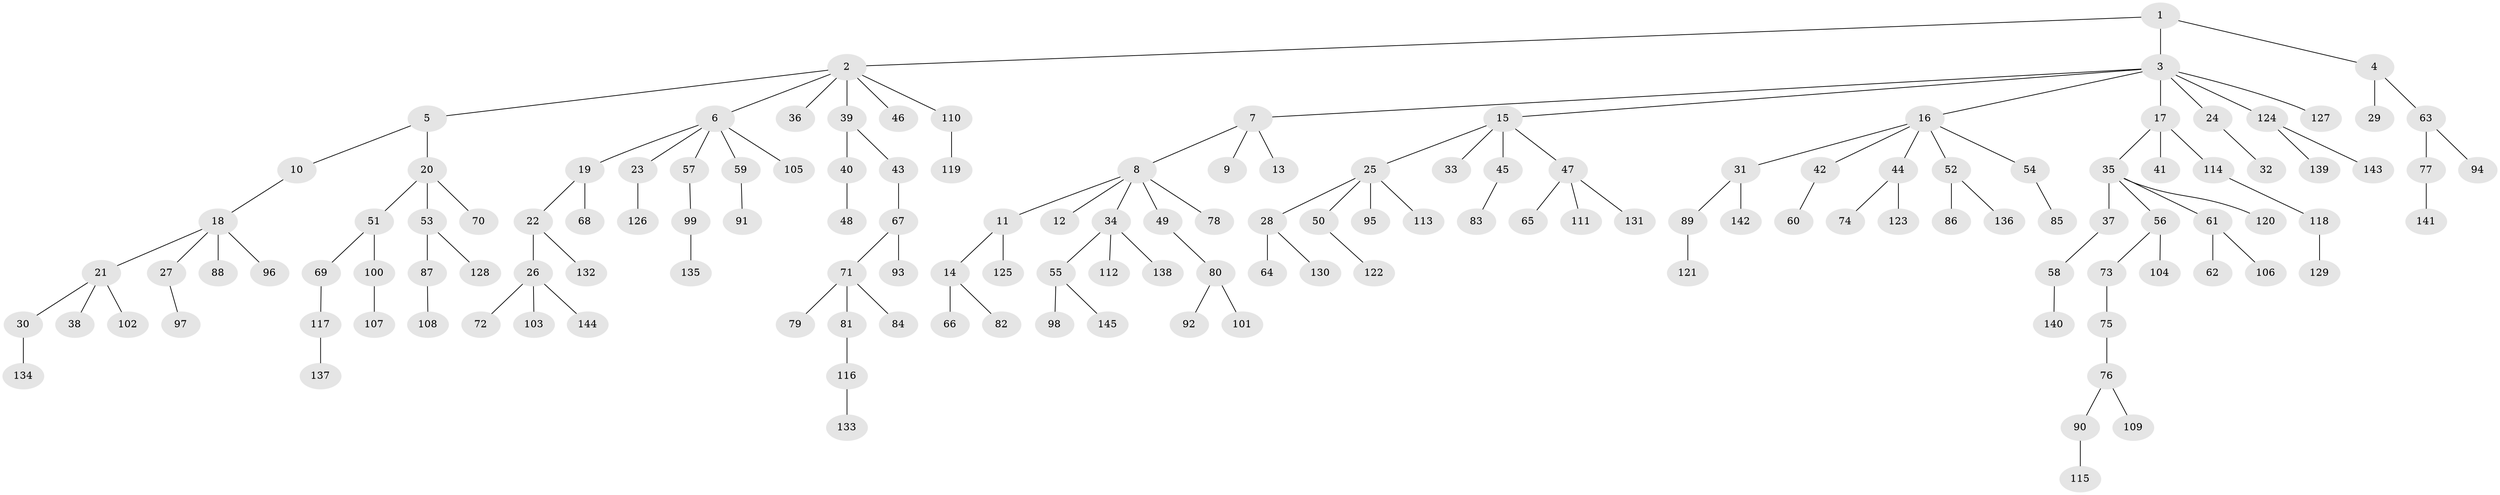 // coarse degree distribution, {8: 0.009900990099009901, 10: 0.009900990099009901, 2: 0.16831683168316833, 5: 0.0594059405940594, 6: 0.009900990099009901, 3: 0.10891089108910891, 4: 0.0297029702970297, 1: 0.594059405940594, 7: 0.009900990099009901}
// Generated by graph-tools (version 1.1) at 2025/42/03/06/25 10:42:05]
// undirected, 145 vertices, 144 edges
graph export_dot {
graph [start="1"]
  node [color=gray90,style=filled];
  1;
  2;
  3;
  4;
  5;
  6;
  7;
  8;
  9;
  10;
  11;
  12;
  13;
  14;
  15;
  16;
  17;
  18;
  19;
  20;
  21;
  22;
  23;
  24;
  25;
  26;
  27;
  28;
  29;
  30;
  31;
  32;
  33;
  34;
  35;
  36;
  37;
  38;
  39;
  40;
  41;
  42;
  43;
  44;
  45;
  46;
  47;
  48;
  49;
  50;
  51;
  52;
  53;
  54;
  55;
  56;
  57;
  58;
  59;
  60;
  61;
  62;
  63;
  64;
  65;
  66;
  67;
  68;
  69;
  70;
  71;
  72;
  73;
  74;
  75;
  76;
  77;
  78;
  79;
  80;
  81;
  82;
  83;
  84;
  85;
  86;
  87;
  88;
  89;
  90;
  91;
  92;
  93;
  94;
  95;
  96;
  97;
  98;
  99;
  100;
  101;
  102;
  103;
  104;
  105;
  106;
  107;
  108;
  109;
  110;
  111;
  112;
  113;
  114;
  115;
  116;
  117;
  118;
  119;
  120;
  121;
  122;
  123;
  124;
  125;
  126;
  127;
  128;
  129;
  130;
  131;
  132;
  133;
  134;
  135;
  136;
  137;
  138;
  139;
  140;
  141;
  142;
  143;
  144;
  145;
  1 -- 2;
  1 -- 3;
  1 -- 4;
  2 -- 5;
  2 -- 6;
  2 -- 36;
  2 -- 39;
  2 -- 46;
  2 -- 110;
  3 -- 7;
  3 -- 15;
  3 -- 16;
  3 -- 17;
  3 -- 24;
  3 -- 124;
  3 -- 127;
  4 -- 29;
  4 -- 63;
  5 -- 10;
  5 -- 20;
  6 -- 19;
  6 -- 23;
  6 -- 57;
  6 -- 59;
  6 -- 105;
  7 -- 8;
  7 -- 9;
  7 -- 13;
  8 -- 11;
  8 -- 12;
  8 -- 34;
  8 -- 49;
  8 -- 78;
  10 -- 18;
  11 -- 14;
  11 -- 125;
  14 -- 66;
  14 -- 82;
  15 -- 25;
  15 -- 33;
  15 -- 45;
  15 -- 47;
  16 -- 31;
  16 -- 42;
  16 -- 44;
  16 -- 52;
  16 -- 54;
  17 -- 35;
  17 -- 41;
  17 -- 114;
  18 -- 21;
  18 -- 27;
  18 -- 88;
  18 -- 96;
  19 -- 22;
  19 -- 68;
  20 -- 51;
  20 -- 53;
  20 -- 70;
  21 -- 30;
  21 -- 38;
  21 -- 102;
  22 -- 26;
  22 -- 132;
  23 -- 126;
  24 -- 32;
  25 -- 28;
  25 -- 50;
  25 -- 95;
  25 -- 113;
  26 -- 72;
  26 -- 103;
  26 -- 144;
  27 -- 97;
  28 -- 64;
  28 -- 130;
  30 -- 134;
  31 -- 89;
  31 -- 142;
  34 -- 55;
  34 -- 112;
  34 -- 138;
  35 -- 37;
  35 -- 56;
  35 -- 61;
  35 -- 120;
  37 -- 58;
  39 -- 40;
  39 -- 43;
  40 -- 48;
  42 -- 60;
  43 -- 67;
  44 -- 74;
  44 -- 123;
  45 -- 83;
  47 -- 65;
  47 -- 111;
  47 -- 131;
  49 -- 80;
  50 -- 122;
  51 -- 69;
  51 -- 100;
  52 -- 86;
  52 -- 136;
  53 -- 87;
  53 -- 128;
  54 -- 85;
  55 -- 98;
  55 -- 145;
  56 -- 73;
  56 -- 104;
  57 -- 99;
  58 -- 140;
  59 -- 91;
  61 -- 62;
  61 -- 106;
  63 -- 77;
  63 -- 94;
  67 -- 71;
  67 -- 93;
  69 -- 117;
  71 -- 79;
  71 -- 81;
  71 -- 84;
  73 -- 75;
  75 -- 76;
  76 -- 90;
  76 -- 109;
  77 -- 141;
  80 -- 92;
  80 -- 101;
  81 -- 116;
  87 -- 108;
  89 -- 121;
  90 -- 115;
  99 -- 135;
  100 -- 107;
  110 -- 119;
  114 -- 118;
  116 -- 133;
  117 -- 137;
  118 -- 129;
  124 -- 139;
  124 -- 143;
}
